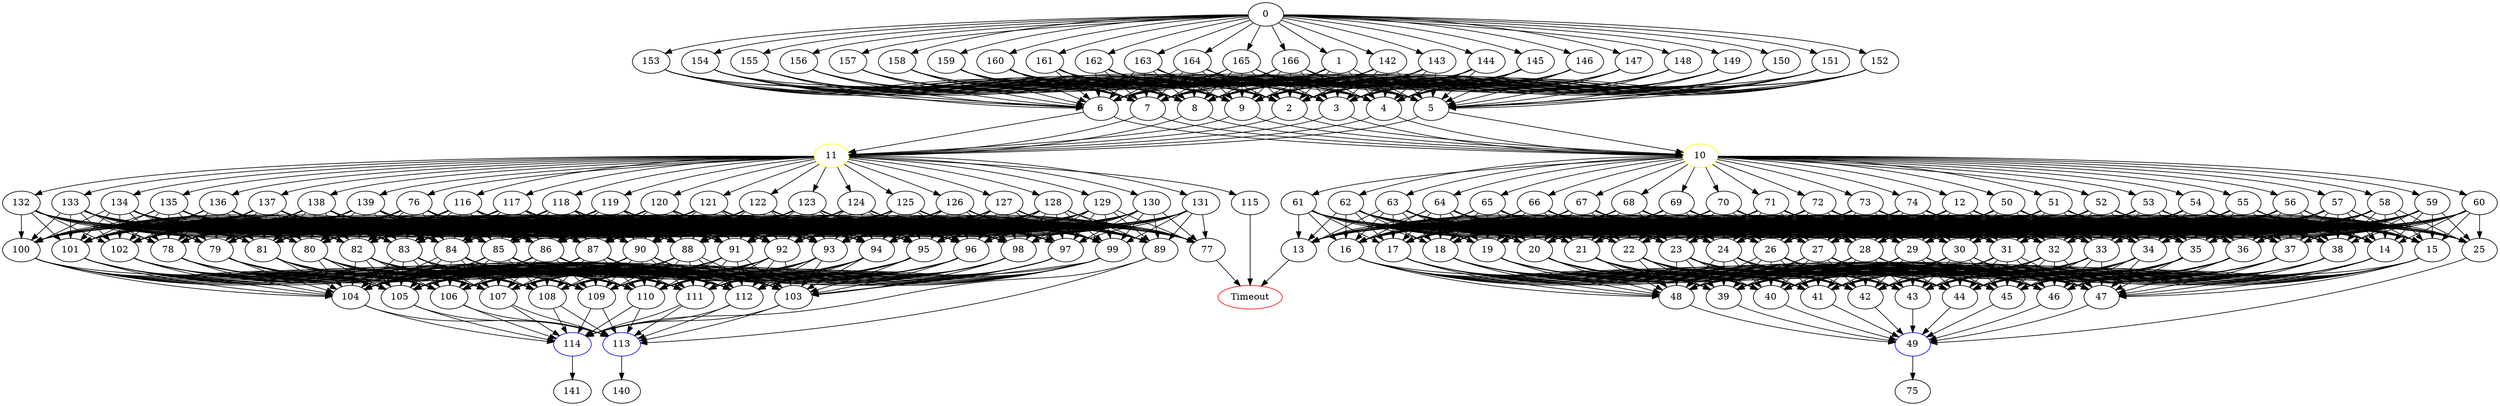 digraph G {
	0 -> 1;
	0 -> 142;
	0 -> 143;
	0 -> 144;
	0 -> 145;
	0 -> 146;
	0 -> 147;
	0 -> 148;
	0 -> 149;
	0 -> 150;
	0 -> 151;
	0 -> 152;
	0 -> 153;
	0 -> 154;
	0 -> 155;
	0 -> 156;
	0 -> 157;
	0 -> 158;
	0 -> 159;
	0 -> 160;
	0 -> 161;
	0 -> 162;
	0 -> 163;
	0 -> 164;
	0 -> 165;
	0 -> 166;
	1 -> 2;
	1 -> 3;
	1 -> 4;
	1 -> 5;
	1 -> 6;
	1 -> 7;
	1 -> 8;
	1 -> 9;
	2 -> "10";
10 [color=yellow];
	2 -> "11";
11 [color=yellow];
	3 -> "10";
10 [color=yellow];
	3 -> "11";
11 [color=yellow];
	4 -> "10";
10 [color=yellow];
	4 -> "11";
11 [color=yellow];
	5 -> "10";
10 [color=yellow];
	5 -> "11";
11 [color=yellow];
	6 -> "10";
10 [color=yellow];
	6 -> "11";
11 [color=yellow];
	7 -> "10";
10 [color=yellow];
	7 -> "11";
11 [color=yellow];
	8 -> "10";
10 [color=yellow];
	8 -> "11";
11 [color=yellow];
	9 -> "10";
10 [color=yellow];
	9 -> "11";
11 [color=yellow];
	10 -> 12;
	10 -> 50;
	10 -> 51;
	10 -> 52;
	10 -> 53;
	10 -> 54;
	10 -> 55;
	10 -> 56;
	10 -> 57;
	10 -> 58;
	10 -> 59;
	10 -> 60;
	10 -> 61;
	10 -> 62;
	10 -> 63;
	10 -> 64;
	10 -> 65;
	10 -> 66;
	10 -> 67;
	10 -> 68;
	10 -> 69;
	10 -> 70;
	10 -> 71;
	10 -> 72;
	10 -> 73;
	10 -> 74;
	11 -> 76;
	11 -> 115;
	11 -> 116;
	11 -> 117;
	11 -> 118;
	11 -> 119;
	11 -> 120;
	11 -> 121;
	11 -> 122;
	11 -> 123;
	11 -> 124;
	11 -> 125;
	11 -> 126;
	11 -> 127;
	11 -> 128;
	11 -> 129;
	11 -> 130;
	11 -> 131;
	11 -> 132;
	11 -> 133;
	11 -> 134;
	11 -> 135;
	11 -> 136;
	11 -> 137;
	11 -> 138;
	11 -> 139;
	12 -> 13;
	12 -> 14;
	12 -> 15;
	12 -> 16;
	12 -> 17;
	12 -> 18;
	12 -> 19;
	12 -> 20;
	12 -> 21;
	12 -> 22;
	12 -> 23;
	12 -> 24;
	12 -> 25;
	12 -> 26;
	12 -> 27;
	12 -> 28;
	12 -> 29;
	12 -> 30;
	12 -> 31;
	12 -> 32;
	12 -> 33;
	12 -> 34;
	12 -> 35;
	12 -> 36;
	12 -> 37;
	12 -> 38;
	13 -> "Timeout";
Timeout [color=red];
	14 -> 39;
	14 -> 40;
	14 -> 41;
	14 -> 42;
	14 -> 43;
	14 -> 44;
	14 -> 45;
	14 -> 46;
	14 -> 47;
	14 -> 48;
	15 -> 39;
	15 -> 40;
	15 -> 41;
	15 -> 42;
	15 -> 43;
	15 -> 44;
	15 -> 45;
	15 -> 46;
	15 -> 47;
	15 -> 48;
	16 -> 39;
	16 -> 40;
	16 -> 41;
	16 -> 42;
	16 -> 43;
	16 -> 44;
	16 -> 45;
	16 -> 46;
	16 -> 47;
	16 -> 48;
	17 -> 39;
	17 -> 40;
	17 -> 41;
	17 -> 42;
	17 -> 43;
	17 -> 44;
	17 -> 45;
	17 -> 46;
	17 -> 47;
	17 -> 48;
	18 -> 39;
	18 -> 40;
	18 -> 41;
	18 -> 42;
	18 -> 43;
	18 -> 44;
	18 -> 45;
	18 -> 46;
	18 -> 47;
	18 -> 48;
	19 -> 39;
	19 -> 40;
	19 -> 41;
	19 -> 42;
	19 -> 43;
	19 -> 44;
	19 -> 45;
	19 -> 46;
	19 -> 47;
	19 -> 48;
	20 -> 39;
	20 -> 40;
	20 -> 41;
	20 -> 42;
	20 -> 43;
	20 -> 44;
	20 -> 45;
	20 -> 46;
	20 -> 47;
	20 -> 48;
	21 -> 39;
	21 -> 40;
	21 -> 41;
	21 -> 42;
	21 -> 43;
	21 -> 44;
	21 -> 45;
	21 -> 46;
	21 -> 47;
	21 -> 48;
	22 -> 39;
	22 -> 40;
	22 -> 41;
	22 -> 42;
	22 -> 43;
	22 -> 44;
	22 -> 45;
	22 -> 46;
	22 -> 47;
	22 -> 48;
	23 -> 39;
	23 -> 40;
	23 -> 41;
	23 -> 42;
	23 -> 43;
	23 -> 44;
	23 -> 45;
	23 -> 46;
	23 -> 47;
	23 -> 48;
	24 -> 39;
	24 -> 40;
	24 -> 41;
	24 -> 42;
	24 -> 43;
	24 -> 44;
	24 -> 45;
	24 -> 46;
	24 -> 47;
	24 -> 48;
	25 -> "49";
49 [color=blue];
	26 -> 39;
	26 -> 40;
	26 -> 41;
	26 -> 42;
	26 -> 43;
	26 -> 44;
	26 -> 45;
	26 -> 46;
	26 -> 47;
	26 -> 48;
	27 -> 39;
	27 -> 40;
	27 -> 41;
	27 -> 42;
	27 -> 43;
	27 -> 44;
	27 -> 45;
	27 -> 46;
	27 -> 47;
	27 -> 48;
	28 -> 39;
	28 -> 40;
	28 -> 41;
	28 -> 42;
	28 -> 43;
	28 -> 44;
	28 -> 45;
	28 -> 46;
	28 -> 47;
	28 -> 48;
	29 -> 39;
	29 -> 40;
	29 -> 41;
	29 -> 42;
	29 -> 43;
	29 -> 44;
	29 -> 45;
	29 -> 46;
	29 -> 47;
	29 -> 48;
	30 -> 39;
	30 -> 40;
	30 -> 41;
	30 -> 42;
	30 -> 43;
	30 -> 44;
	30 -> 45;
	30 -> 46;
	30 -> 47;
	30 -> 48;
	31 -> 39;
	31 -> 40;
	31 -> 41;
	31 -> 42;
	31 -> 43;
	31 -> 44;
	31 -> 45;
	31 -> 46;
	31 -> 47;
	31 -> 48;
	32 -> 39;
	32 -> 40;
	32 -> 41;
	32 -> 42;
	32 -> 43;
	32 -> 44;
	32 -> 45;
	32 -> 46;
	32 -> 47;
	32 -> 48;
	33 -> 39;
	33 -> 40;
	33 -> 41;
	33 -> 42;
	33 -> 43;
	33 -> 44;
	33 -> 45;
	33 -> 46;
	33 -> 47;
	33 -> 48;
	34 -> 39;
	34 -> 40;
	34 -> 41;
	34 -> 42;
	34 -> 43;
	34 -> 44;
	34 -> 45;
	34 -> 46;
	34 -> 47;
	34 -> 48;
	35 -> 39;
	35 -> 40;
	35 -> 41;
	35 -> 42;
	35 -> 43;
	35 -> 44;
	35 -> 45;
	35 -> 46;
	35 -> 47;
	35 -> 48;
	36 -> 39;
	36 -> 40;
	36 -> 41;
	36 -> 42;
	36 -> 43;
	36 -> 44;
	36 -> 45;
	36 -> 46;
	36 -> 47;
	36 -> 48;
	37 -> 39;
	37 -> 40;
	37 -> 41;
	37 -> 42;
	37 -> 43;
	37 -> 44;
	37 -> 45;
	37 -> 46;
	37 -> 47;
	37 -> 48;
	38 -> 39;
	38 -> 40;
	38 -> 41;
	38 -> 42;
	38 -> 43;
	38 -> 44;
	38 -> 45;
	38 -> 46;
	38 -> 47;
	38 -> 48;
	39 -> "49";
49 [color=blue];
	40 -> "49";
49 [color=blue];
	41 -> "49";
49 [color=blue];
	42 -> "49";
49 [color=blue];
	43 -> "49";
49 [color=blue];
	44 -> "49";
49 [color=blue];
	45 -> "49";
49 [color=blue];
	46 -> "49";
49 [color=blue];
	47 -> "49";
49 [color=blue];
	48 -> "49";
49 [color=blue];
	49 -> 75;
	50 -> 13;
	50 -> 14;
	50 -> 15;
	50 -> 16;
	50 -> 17;
	50 -> 18;
	50 -> 19;
	50 -> 20;
	50 -> 21;
	50 -> 22;
	50 -> 23;
	50 -> 24;
	50 -> 25;
	50 -> 26;
	50 -> 27;
	50 -> 28;
	50 -> 29;
	50 -> 30;
	50 -> 31;
	50 -> 32;
	50 -> 33;
	50 -> 34;
	50 -> 35;
	50 -> 36;
	50 -> 37;
	50 -> 38;
	51 -> 13;
	51 -> 14;
	51 -> 15;
	51 -> 16;
	51 -> 17;
	51 -> 18;
	51 -> 19;
	51 -> 20;
	51 -> 21;
	51 -> 22;
	51 -> 23;
	51 -> 24;
	51 -> 25;
	51 -> 26;
	51 -> 27;
	51 -> 28;
	51 -> 29;
	51 -> 30;
	51 -> 31;
	51 -> 32;
	51 -> 33;
	51 -> 34;
	51 -> 35;
	51 -> 36;
	51 -> 37;
	51 -> 38;
	52 -> 13;
	52 -> 14;
	52 -> 15;
	52 -> 16;
	52 -> 17;
	52 -> 18;
	52 -> 19;
	52 -> 20;
	52 -> 21;
	52 -> 22;
	52 -> 23;
	52 -> 24;
	52 -> 25;
	52 -> 26;
	52 -> 27;
	52 -> 28;
	52 -> 29;
	52 -> 30;
	52 -> 31;
	52 -> 32;
	52 -> 33;
	52 -> 34;
	52 -> 35;
	52 -> 36;
	52 -> 37;
	52 -> 38;
	53 -> 13;
	53 -> 14;
	53 -> 15;
	53 -> 16;
	53 -> 17;
	53 -> 18;
	53 -> 19;
	53 -> 20;
	53 -> 21;
	53 -> 22;
	53 -> 23;
	53 -> 24;
	53 -> 25;
	53 -> 26;
	53 -> 27;
	53 -> 28;
	53 -> 29;
	53 -> 30;
	53 -> 31;
	53 -> 32;
	53 -> 33;
	53 -> 34;
	53 -> 35;
	53 -> 36;
	53 -> 37;
	53 -> 38;
	54 -> 13;
	54 -> 14;
	54 -> 15;
	54 -> 16;
	54 -> 17;
	54 -> 18;
	54 -> 19;
	54 -> 20;
	54 -> 21;
	54 -> 22;
	54 -> 23;
	54 -> 24;
	54 -> 25;
	54 -> 26;
	54 -> 27;
	54 -> 28;
	54 -> 29;
	54 -> 30;
	54 -> 31;
	54 -> 32;
	54 -> 33;
	54 -> 34;
	54 -> 35;
	54 -> 36;
	54 -> 37;
	54 -> 38;
	55 -> 13;
	55 -> 14;
	55 -> 15;
	55 -> 16;
	55 -> 17;
	55 -> 18;
	55 -> 19;
	55 -> 20;
	55 -> 21;
	55 -> 22;
	55 -> 23;
	55 -> 24;
	55 -> 25;
	55 -> 26;
	55 -> 27;
	55 -> 28;
	55 -> 29;
	55 -> 30;
	55 -> 31;
	55 -> 32;
	55 -> 33;
	55 -> 34;
	55 -> 35;
	55 -> 36;
	55 -> 37;
	55 -> 38;
	56 -> 13;
	56 -> 14;
	56 -> 15;
	56 -> 16;
	56 -> 17;
	56 -> 18;
	56 -> 19;
	56 -> 20;
	56 -> 21;
	56 -> 22;
	56 -> 23;
	56 -> 24;
	56 -> 25;
	56 -> 26;
	56 -> 27;
	56 -> 28;
	56 -> 29;
	56 -> 30;
	56 -> 31;
	56 -> 32;
	56 -> 33;
	56 -> 34;
	56 -> 35;
	56 -> 36;
	56 -> 37;
	56 -> 38;
	57 -> 13;
	57 -> 14;
	57 -> 15;
	57 -> 16;
	57 -> 17;
	57 -> 18;
	57 -> 19;
	57 -> 20;
	57 -> 21;
	57 -> 22;
	57 -> 23;
	57 -> 24;
	57 -> 25;
	57 -> 26;
	57 -> 27;
	57 -> 28;
	57 -> 29;
	57 -> 30;
	57 -> 31;
	57 -> 32;
	57 -> 33;
	57 -> 34;
	57 -> 35;
	57 -> 36;
	57 -> 37;
	57 -> 38;
	58 -> 13;
	58 -> 14;
	58 -> 15;
	58 -> 16;
	58 -> 17;
	58 -> 18;
	58 -> 19;
	58 -> 20;
	58 -> 21;
	58 -> 22;
	58 -> 23;
	58 -> 24;
	58 -> 25;
	58 -> 26;
	58 -> 27;
	58 -> 28;
	58 -> 29;
	58 -> 30;
	58 -> 31;
	58 -> 32;
	58 -> 33;
	58 -> 34;
	58 -> 35;
	58 -> 36;
	58 -> 37;
	58 -> 38;
	59 -> 13;
	59 -> 14;
	59 -> 15;
	59 -> 16;
	59 -> 17;
	59 -> 18;
	59 -> 19;
	59 -> 20;
	59 -> 21;
	59 -> 22;
	59 -> 23;
	59 -> 24;
	59 -> 25;
	59 -> 26;
	59 -> 27;
	59 -> 28;
	59 -> 29;
	59 -> 30;
	59 -> 31;
	59 -> 32;
	59 -> 33;
	59 -> 34;
	59 -> 35;
	59 -> 36;
	59 -> 37;
	59 -> 38;
	60 -> 13;
	60 -> 14;
	60 -> 15;
	60 -> 16;
	60 -> 17;
	60 -> 18;
	60 -> 19;
	60 -> 20;
	60 -> 21;
	60 -> 22;
	60 -> 23;
	60 -> 24;
	60 -> 25;
	60 -> 26;
	60 -> 27;
	60 -> 28;
	60 -> 29;
	60 -> 30;
	60 -> 31;
	60 -> 32;
	60 -> 33;
	60 -> 34;
	60 -> 35;
	60 -> 36;
	60 -> 37;
	60 -> 38;
	61 -> 13;
	61 -> 14;
	61 -> 15;
	61 -> 16;
	61 -> 17;
	61 -> 18;
	61 -> 19;
	61 -> 20;
	61 -> 21;
	61 -> 22;
	61 -> 23;
	61 -> 24;
	61 -> 25;
	61 -> 26;
	61 -> 27;
	61 -> 28;
	61 -> 29;
	61 -> 30;
	61 -> 31;
	61 -> 32;
	61 -> 33;
	61 -> 34;
	61 -> 35;
	61 -> 36;
	61 -> 37;
	61 -> 38;
	62 -> 13;
	62 -> 14;
	62 -> 15;
	62 -> 16;
	62 -> 17;
	62 -> 18;
	62 -> 19;
	62 -> 20;
	62 -> 21;
	62 -> 22;
	62 -> 23;
	62 -> 24;
	62 -> 25;
	62 -> 26;
	62 -> 27;
	62 -> 28;
	62 -> 29;
	62 -> 30;
	62 -> 31;
	62 -> 32;
	62 -> 33;
	62 -> 34;
	62 -> 35;
	62 -> 36;
	62 -> 37;
	62 -> 38;
	63 -> 13;
	63 -> 14;
	63 -> 15;
	63 -> 16;
	63 -> 17;
	63 -> 18;
	63 -> 19;
	63 -> 20;
	63 -> 21;
	63 -> 22;
	63 -> 23;
	63 -> 24;
	63 -> 25;
	63 -> 26;
	63 -> 27;
	63 -> 28;
	63 -> 29;
	63 -> 30;
	63 -> 31;
	63 -> 32;
	63 -> 33;
	63 -> 34;
	63 -> 35;
	63 -> 36;
	63 -> 37;
	63 -> 38;
	64 -> 13;
	64 -> 14;
	64 -> 15;
	64 -> 16;
	64 -> 17;
	64 -> 18;
	64 -> 19;
	64 -> 20;
	64 -> 21;
	64 -> 22;
	64 -> 23;
	64 -> 24;
	64 -> 25;
	64 -> 26;
	64 -> 27;
	64 -> 28;
	64 -> 29;
	64 -> 30;
	64 -> 31;
	64 -> 32;
	64 -> 33;
	64 -> 34;
	64 -> 35;
	64 -> 36;
	64 -> 37;
	64 -> 38;
	65 -> 13;
	65 -> 14;
	65 -> 15;
	65 -> 16;
	65 -> 17;
	65 -> 18;
	65 -> 19;
	65 -> 20;
	65 -> 21;
	65 -> 22;
	65 -> 23;
	65 -> 24;
	65 -> 25;
	65 -> 26;
	65 -> 27;
	65 -> 28;
	65 -> 29;
	65 -> 30;
	65 -> 31;
	65 -> 32;
	65 -> 33;
	65 -> 34;
	65 -> 35;
	65 -> 36;
	65 -> 37;
	65 -> 38;
	66 -> 13;
	66 -> 14;
	66 -> 15;
	66 -> 16;
	66 -> 17;
	66 -> 18;
	66 -> 19;
	66 -> 20;
	66 -> 21;
	66 -> 22;
	66 -> 23;
	66 -> 24;
	66 -> 25;
	66 -> 26;
	66 -> 27;
	66 -> 28;
	66 -> 29;
	66 -> 30;
	66 -> 31;
	66 -> 32;
	66 -> 33;
	66 -> 34;
	66 -> 35;
	66 -> 36;
	66 -> 37;
	66 -> 38;
	67 -> 13;
	67 -> 14;
	67 -> 15;
	67 -> 16;
	67 -> 17;
	67 -> 18;
	67 -> 19;
	67 -> 20;
	67 -> 21;
	67 -> 22;
	67 -> 23;
	67 -> 24;
	67 -> 25;
	67 -> 26;
	67 -> 27;
	67 -> 28;
	67 -> 29;
	67 -> 30;
	67 -> 31;
	67 -> 32;
	67 -> 33;
	67 -> 34;
	67 -> 35;
	67 -> 36;
	67 -> 37;
	67 -> 38;
	68 -> 13;
	68 -> 14;
	68 -> 15;
	68 -> 16;
	68 -> 17;
	68 -> 18;
	68 -> 19;
	68 -> 20;
	68 -> 21;
	68 -> 22;
	68 -> 23;
	68 -> 24;
	68 -> 25;
	68 -> 26;
	68 -> 27;
	68 -> 28;
	68 -> 29;
	68 -> 30;
	68 -> 31;
	68 -> 32;
	68 -> 33;
	68 -> 34;
	68 -> 35;
	68 -> 36;
	68 -> 37;
	68 -> 38;
	69 -> 13;
	69 -> 14;
	69 -> 15;
	69 -> 16;
	69 -> 17;
	69 -> 18;
	69 -> 19;
	69 -> 20;
	69 -> 21;
	69 -> 22;
	69 -> 23;
	69 -> 24;
	69 -> 25;
	69 -> 26;
	69 -> 27;
	69 -> 28;
	69 -> 29;
	69 -> 30;
	69 -> 31;
	69 -> 32;
	69 -> 33;
	69 -> 34;
	69 -> 35;
	69 -> 36;
	69 -> 37;
	69 -> 38;
	70 -> 13;
	70 -> 14;
	70 -> 15;
	70 -> 16;
	70 -> 17;
	70 -> 18;
	70 -> 19;
	70 -> 20;
	70 -> 21;
	70 -> 22;
	70 -> 23;
	70 -> 24;
	70 -> 25;
	70 -> 26;
	70 -> 27;
	70 -> 28;
	70 -> 29;
	70 -> 30;
	70 -> 31;
	70 -> 32;
	70 -> 33;
	70 -> 34;
	70 -> 35;
	70 -> 36;
	70 -> 37;
	70 -> 38;
	71 -> 13;
	71 -> 14;
	71 -> 15;
	71 -> 16;
	71 -> 17;
	71 -> 18;
	71 -> 19;
	71 -> 20;
	71 -> 21;
	71 -> 22;
	71 -> 23;
	71 -> 24;
	71 -> 25;
	71 -> 26;
	71 -> 27;
	71 -> 28;
	71 -> 29;
	71 -> 30;
	71 -> 31;
	71 -> 32;
	71 -> 33;
	71 -> 34;
	71 -> 35;
	71 -> 36;
	71 -> 37;
	71 -> 38;
	72 -> 13;
	72 -> 14;
	72 -> 15;
	72 -> 16;
	72 -> 17;
	72 -> 18;
	72 -> 19;
	72 -> 20;
	72 -> 21;
	72 -> 22;
	72 -> 23;
	72 -> 24;
	72 -> 25;
	72 -> 26;
	72 -> 27;
	72 -> 28;
	72 -> 29;
	72 -> 30;
	72 -> 31;
	72 -> 32;
	72 -> 33;
	72 -> 34;
	72 -> 35;
	72 -> 36;
	72 -> 37;
	72 -> 38;
	73 -> 13;
	73 -> 14;
	73 -> 15;
	73 -> 16;
	73 -> 17;
	73 -> 18;
	73 -> 19;
	73 -> 20;
	73 -> 21;
	73 -> 22;
	73 -> 23;
	73 -> 24;
	73 -> 25;
	73 -> 26;
	73 -> 27;
	73 -> 28;
	73 -> 29;
	73 -> 30;
	73 -> 31;
	73 -> 32;
	73 -> 33;
	73 -> 34;
	73 -> 35;
	73 -> 36;
	73 -> 37;
	73 -> 38;
	74 -> 13;
	74 -> 14;
	74 -> 15;
	74 -> 16;
	74 -> 17;
	74 -> 18;
	74 -> 19;
	74 -> 20;
	74 -> 21;
	74 -> 22;
	74 -> 23;
	74 -> 24;
	74 -> 25;
	74 -> 26;
	74 -> 27;
	74 -> 28;
	74 -> 29;
	74 -> 30;
	74 -> 31;
	74 -> 32;
	74 -> 33;
	74 -> 34;
	74 -> 35;
	74 -> 36;
	74 -> 37;
	74 -> 38;
	76 -> 77;
	76 -> 78;
	76 -> 79;
	76 -> 80;
	76 -> 81;
	76 -> 82;
	76 -> 83;
	76 -> 84;
	76 -> 85;
	76 -> 86;
	76 -> 87;
	76 -> 88;
	76 -> 89;
	76 -> 90;
	76 -> 91;
	76 -> 92;
	76 -> 93;
	76 -> 94;
	76 -> 95;
	76 -> 96;
	76 -> 97;
	76 -> 98;
	76 -> 99;
	76 -> 100;
	76 -> 101;
	76 -> 102;
	77 -> "Timeout";
Timeout [color=red];
	78 -> 103;
	78 -> 104;
	78 -> 105;
	78 -> 106;
	78 -> 107;
	78 -> 108;
	78 -> 109;
	78 -> 110;
	78 -> 111;
	78 -> 112;
	79 -> 103;
	79 -> 104;
	79 -> 105;
	79 -> 106;
	79 -> 107;
	79 -> 108;
	79 -> 109;
	79 -> 110;
	79 -> 111;
	79 -> 112;
	80 -> 103;
	80 -> 104;
	80 -> 105;
	80 -> 106;
	80 -> 107;
	80 -> 108;
	80 -> 109;
	80 -> 110;
	80 -> 111;
	80 -> 112;
	81 -> 103;
	81 -> 104;
	81 -> 105;
	81 -> 106;
	81 -> 107;
	81 -> 108;
	81 -> 109;
	81 -> 110;
	81 -> 111;
	81 -> 112;
	82 -> 103;
	82 -> 104;
	82 -> 105;
	82 -> 106;
	82 -> 107;
	82 -> 108;
	82 -> 109;
	82 -> 110;
	82 -> 111;
	82 -> 112;
	83 -> 103;
	83 -> 104;
	83 -> 105;
	83 -> 106;
	83 -> 107;
	83 -> 108;
	83 -> 109;
	83 -> 110;
	83 -> 111;
	83 -> 112;
	84 -> 103;
	84 -> 104;
	84 -> 105;
	84 -> 106;
	84 -> 107;
	84 -> 108;
	84 -> 109;
	84 -> 110;
	84 -> 111;
	84 -> 112;
	85 -> 103;
	85 -> 104;
	85 -> 105;
	85 -> 106;
	85 -> 107;
	85 -> 108;
	85 -> 109;
	85 -> 110;
	85 -> 111;
	85 -> 112;
	86 -> 103;
	86 -> 104;
	86 -> 105;
	86 -> 106;
	86 -> 107;
	86 -> 108;
	86 -> 109;
	86 -> 110;
	86 -> 111;
	86 -> 112;
	87 -> 103;
	87 -> 104;
	87 -> 105;
	87 -> 106;
	87 -> 107;
	87 -> 108;
	87 -> 109;
	87 -> 110;
	87 -> 111;
	87 -> 112;
	88 -> 103;
	88 -> 104;
	88 -> 105;
	88 -> 106;
	88 -> 107;
	88 -> 108;
	88 -> 109;
	88 -> 110;
	88 -> 111;
	88 -> 112;
	89 -> "113";
113 [color=blue];
	89 -> "114";
114 [color=blue];
	90 -> 103;
	90 -> 104;
	90 -> 105;
	90 -> 106;
	90 -> 107;
	90 -> 108;
	90 -> 109;
	90 -> 110;
	90 -> 111;
	90 -> 112;
	91 -> 103;
	91 -> 104;
	91 -> 105;
	91 -> 106;
	91 -> 107;
	91 -> 108;
	91 -> 109;
	91 -> 110;
	91 -> 111;
	91 -> 112;
	92 -> 103;
	92 -> 104;
	92 -> 105;
	92 -> 106;
	92 -> 107;
	92 -> 108;
	92 -> 109;
	92 -> 110;
	92 -> 111;
	92 -> 112;
	93 -> 103;
	93 -> 104;
	93 -> 105;
	93 -> 106;
	93 -> 107;
	93 -> 108;
	93 -> 109;
	93 -> 110;
	93 -> 111;
	93 -> 112;
	94 -> 103;
	94 -> 104;
	94 -> 105;
	94 -> 106;
	94 -> 107;
	94 -> 108;
	94 -> 109;
	94 -> 110;
	94 -> 111;
	94 -> 112;
	95 -> 103;
	95 -> 104;
	95 -> 105;
	95 -> 106;
	95 -> 107;
	95 -> 108;
	95 -> 109;
	95 -> 110;
	95 -> 111;
	95 -> 112;
	96 -> 103;
	96 -> 104;
	96 -> 105;
	96 -> 106;
	96 -> 107;
	96 -> 108;
	96 -> 109;
	96 -> 110;
	96 -> 111;
	96 -> 112;
	97 -> 103;
	97 -> 104;
	97 -> 105;
	97 -> 106;
	97 -> 107;
	97 -> 108;
	97 -> 109;
	97 -> 110;
	97 -> 111;
	97 -> 112;
	98 -> 103;
	98 -> 104;
	98 -> 105;
	98 -> 106;
	98 -> 107;
	98 -> 108;
	98 -> 109;
	98 -> 110;
	98 -> 111;
	98 -> 112;
	99 -> 103;
	99 -> 104;
	99 -> 105;
	99 -> 106;
	99 -> 107;
	99 -> 108;
	99 -> 109;
	99 -> 110;
	99 -> 111;
	99 -> 112;
	100 -> 103;
	100 -> 104;
	100 -> 105;
	100 -> 106;
	100 -> 107;
	100 -> 108;
	100 -> 109;
	100 -> 110;
	100 -> 111;
	100 -> 112;
	101 -> 103;
	101 -> 104;
	101 -> 105;
	101 -> 106;
	101 -> 107;
	101 -> 108;
	101 -> 109;
	101 -> 110;
	101 -> 111;
	101 -> 112;
	102 -> 103;
	102 -> 104;
	102 -> 105;
	102 -> 106;
	102 -> 107;
	102 -> 108;
	102 -> 109;
	102 -> 110;
	102 -> 111;
	102 -> 112;
	103 -> "113";
113 [color=blue];
	103 -> "114";
114 [color=blue];
	104 -> "113";
113 [color=blue];
	104 -> "114";
114 [color=blue];
	105 -> "113";
113 [color=blue];
	105 -> "114";
114 [color=blue];
	106 -> "113";
113 [color=blue];
	106 -> "114";
114 [color=blue];
	107 -> "113";
113 [color=blue];
	107 -> "114";
114 [color=blue];
	108 -> "113";
113 [color=blue];
	108 -> "114";
114 [color=blue];
	109 -> "113";
113 [color=blue];
	109 -> "114";
114 [color=blue];
	110 -> "113";
113 [color=blue];
	110 -> "114";
114 [color=blue];
	111 -> "113";
113 [color=blue];
	111 -> "114";
114 [color=blue];
	112 -> "113";
113 [color=blue];
	112 -> "114";
114 [color=blue];
	113 -> 140;
	114 -> 141;
	115 -> "Timeout";
Timeout [color=red];
	116 -> 77;
	116 -> 78;
	116 -> 79;
	116 -> 80;
	116 -> 81;
	116 -> 82;
	116 -> 83;
	116 -> 84;
	116 -> 85;
	116 -> 86;
	116 -> 87;
	116 -> 88;
	116 -> 89;
	116 -> 90;
	116 -> 91;
	116 -> 92;
	116 -> 93;
	116 -> 94;
	116 -> 95;
	116 -> 96;
	116 -> 97;
	116 -> 98;
	116 -> 99;
	116 -> 100;
	116 -> 101;
	116 -> 102;
	117 -> 77;
	117 -> 78;
	117 -> 79;
	117 -> 80;
	117 -> 81;
	117 -> 82;
	117 -> 83;
	117 -> 84;
	117 -> 85;
	117 -> 86;
	117 -> 87;
	117 -> 88;
	117 -> 89;
	117 -> 90;
	117 -> 91;
	117 -> 92;
	117 -> 93;
	117 -> 94;
	117 -> 95;
	117 -> 96;
	117 -> 97;
	117 -> 98;
	117 -> 99;
	117 -> 100;
	117 -> 101;
	117 -> 102;
	118 -> 77;
	118 -> 78;
	118 -> 79;
	118 -> 80;
	118 -> 81;
	118 -> 82;
	118 -> 83;
	118 -> 84;
	118 -> 85;
	118 -> 86;
	118 -> 87;
	118 -> 88;
	118 -> 89;
	118 -> 90;
	118 -> 91;
	118 -> 92;
	118 -> 93;
	118 -> 94;
	118 -> 95;
	118 -> 96;
	118 -> 97;
	118 -> 98;
	118 -> 99;
	118 -> 100;
	118 -> 101;
	118 -> 102;
	119 -> 77;
	119 -> 78;
	119 -> 79;
	119 -> 80;
	119 -> 81;
	119 -> 82;
	119 -> 83;
	119 -> 84;
	119 -> 85;
	119 -> 86;
	119 -> 87;
	119 -> 88;
	119 -> 89;
	119 -> 90;
	119 -> 91;
	119 -> 92;
	119 -> 93;
	119 -> 94;
	119 -> 95;
	119 -> 96;
	119 -> 97;
	119 -> 98;
	119 -> 99;
	119 -> 100;
	119 -> 101;
	119 -> 102;
	120 -> 77;
	120 -> 78;
	120 -> 79;
	120 -> 80;
	120 -> 81;
	120 -> 82;
	120 -> 83;
	120 -> 84;
	120 -> 85;
	120 -> 86;
	120 -> 87;
	120 -> 88;
	120 -> 89;
	120 -> 90;
	120 -> 91;
	120 -> 92;
	120 -> 93;
	120 -> 94;
	120 -> 95;
	120 -> 96;
	120 -> 97;
	120 -> 98;
	120 -> 99;
	120 -> 100;
	120 -> 101;
	120 -> 102;
	121 -> 77;
	121 -> 78;
	121 -> 79;
	121 -> 80;
	121 -> 81;
	121 -> 82;
	121 -> 83;
	121 -> 84;
	121 -> 85;
	121 -> 86;
	121 -> 87;
	121 -> 88;
	121 -> 89;
	121 -> 90;
	121 -> 91;
	121 -> 92;
	121 -> 93;
	121 -> 94;
	121 -> 95;
	121 -> 96;
	121 -> 97;
	121 -> 98;
	121 -> 99;
	121 -> 100;
	121 -> 101;
	121 -> 102;
	122 -> 77;
	122 -> 78;
	122 -> 79;
	122 -> 80;
	122 -> 81;
	122 -> 82;
	122 -> 83;
	122 -> 84;
	122 -> 85;
	122 -> 86;
	122 -> 87;
	122 -> 88;
	122 -> 89;
	122 -> 90;
	122 -> 91;
	122 -> 92;
	122 -> 93;
	122 -> 94;
	122 -> 95;
	122 -> 96;
	122 -> 97;
	122 -> 98;
	122 -> 99;
	122 -> 100;
	122 -> 101;
	122 -> 102;
	123 -> 77;
	123 -> 78;
	123 -> 79;
	123 -> 80;
	123 -> 81;
	123 -> 82;
	123 -> 83;
	123 -> 84;
	123 -> 85;
	123 -> 86;
	123 -> 87;
	123 -> 88;
	123 -> 89;
	123 -> 90;
	123 -> 91;
	123 -> 92;
	123 -> 93;
	123 -> 94;
	123 -> 95;
	123 -> 96;
	123 -> 97;
	123 -> 98;
	123 -> 99;
	123 -> 100;
	123 -> 101;
	123 -> 102;
	124 -> 77;
	124 -> 78;
	124 -> 79;
	124 -> 80;
	124 -> 81;
	124 -> 82;
	124 -> 83;
	124 -> 84;
	124 -> 85;
	124 -> 86;
	124 -> 87;
	124 -> 88;
	124 -> 89;
	124 -> 90;
	124 -> 91;
	124 -> 92;
	124 -> 93;
	124 -> 94;
	124 -> 95;
	124 -> 96;
	124 -> 97;
	124 -> 98;
	124 -> 99;
	124 -> 100;
	124 -> 101;
	124 -> 102;
	125 -> 77;
	125 -> 78;
	125 -> 79;
	125 -> 80;
	125 -> 81;
	125 -> 82;
	125 -> 83;
	125 -> 84;
	125 -> 85;
	125 -> 86;
	125 -> 87;
	125 -> 88;
	125 -> 89;
	125 -> 90;
	125 -> 91;
	125 -> 92;
	125 -> 93;
	125 -> 94;
	125 -> 95;
	125 -> 96;
	125 -> 97;
	125 -> 98;
	125 -> 99;
	125 -> 100;
	125 -> 101;
	125 -> 102;
	126 -> 77;
	126 -> 78;
	126 -> 79;
	126 -> 80;
	126 -> 81;
	126 -> 82;
	126 -> 83;
	126 -> 84;
	126 -> 85;
	126 -> 86;
	126 -> 87;
	126 -> 88;
	126 -> 89;
	126 -> 90;
	126 -> 91;
	126 -> 92;
	126 -> 93;
	126 -> 94;
	126 -> 95;
	126 -> 96;
	126 -> 97;
	126 -> 98;
	126 -> 99;
	126 -> 100;
	126 -> 101;
	126 -> 102;
	127 -> 77;
	127 -> 78;
	127 -> 79;
	127 -> 80;
	127 -> 81;
	127 -> 82;
	127 -> 83;
	127 -> 84;
	127 -> 85;
	127 -> 86;
	127 -> 87;
	127 -> 88;
	127 -> 89;
	127 -> 90;
	127 -> 91;
	127 -> 92;
	127 -> 93;
	127 -> 94;
	127 -> 95;
	127 -> 96;
	127 -> 97;
	127 -> 98;
	127 -> 99;
	127 -> 100;
	127 -> 101;
	127 -> 102;
	128 -> 77;
	128 -> 78;
	128 -> 79;
	128 -> 80;
	128 -> 81;
	128 -> 82;
	128 -> 83;
	128 -> 84;
	128 -> 85;
	128 -> 86;
	128 -> 87;
	128 -> 88;
	128 -> 89;
	128 -> 90;
	128 -> 91;
	128 -> 92;
	128 -> 93;
	128 -> 94;
	128 -> 95;
	128 -> 96;
	128 -> 97;
	128 -> 98;
	128 -> 99;
	128 -> 100;
	128 -> 101;
	128 -> 102;
	129 -> 77;
	129 -> 78;
	129 -> 79;
	129 -> 80;
	129 -> 81;
	129 -> 82;
	129 -> 83;
	129 -> 84;
	129 -> 85;
	129 -> 86;
	129 -> 87;
	129 -> 88;
	129 -> 89;
	129 -> 90;
	129 -> 91;
	129 -> 92;
	129 -> 93;
	129 -> 94;
	129 -> 95;
	129 -> 96;
	129 -> 97;
	129 -> 98;
	129 -> 99;
	129 -> 100;
	129 -> 101;
	129 -> 102;
	130 -> 77;
	130 -> 78;
	130 -> 79;
	130 -> 80;
	130 -> 81;
	130 -> 82;
	130 -> 83;
	130 -> 84;
	130 -> 85;
	130 -> 86;
	130 -> 87;
	130 -> 88;
	130 -> 89;
	130 -> 90;
	130 -> 91;
	130 -> 92;
	130 -> 93;
	130 -> 94;
	130 -> 95;
	130 -> 96;
	130 -> 97;
	130 -> 98;
	130 -> 99;
	130 -> 100;
	130 -> 101;
	130 -> 102;
	131 -> 77;
	131 -> 78;
	131 -> 79;
	131 -> 80;
	131 -> 81;
	131 -> 82;
	131 -> 83;
	131 -> 84;
	131 -> 85;
	131 -> 86;
	131 -> 87;
	131 -> 88;
	131 -> 89;
	131 -> 90;
	131 -> 91;
	131 -> 92;
	131 -> 93;
	131 -> 94;
	131 -> 95;
	131 -> 96;
	131 -> 97;
	131 -> 98;
	131 -> 99;
	131 -> 100;
	131 -> 101;
	131 -> 102;
	132 -> 77;
	132 -> 78;
	132 -> 79;
	132 -> 80;
	132 -> 81;
	132 -> 82;
	132 -> 83;
	132 -> 84;
	132 -> 85;
	132 -> 86;
	132 -> 87;
	132 -> 88;
	132 -> 89;
	132 -> 90;
	132 -> 91;
	132 -> 92;
	132 -> 93;
	132 -> 94;
	132 -> 95;
	132 -> 96;
	132 -> 97;
	132 -> 98;
	132 -> 99;
	132 -> 100;
	132 -> 101;
	132 -> 102;
	133 -> 77;
	133 -> 78;
	133 -> 79;
	133 -> 80;
	133 -> 81;
	133 -> 82;
	133 -> 83;
	133 -> 84;
	133 -> 85;
	133 -> 86;
	133 -> 87;
	133 -> 88;
	133 -> 89;
	133 -> 90;
	133 -> 91;
	133 -> 92;
	133 -> 93;
	133 -> 94;
	133 -> 95;
	133 -> 96;
	133 -> 97;
	133 -> 98;
	133 -> 99;
	133 -> 100;
	133 -> 101;
	133 -> 102;
	134 -> 77;
	134 -> 78;
	134 -> 79;
	134 -> 80;
	134 -> 81;
	134 -> 82;
	134 -> 83;
	134 -> 84;
	134 -> 85;
	134 -> 86;
	134 -> 87;
	134 -> 88;
	134 -> 89;
	134 -> 90;
	134 -> 91;
	134 -> 92;
	134 -> 93;
	134 -> 94;
	134 -> 95;
	134 -> 96;
	134 -> 97;
	134 -> 98;
	134 -> 99;
	134 -> 100;
	134 -> 101;
	134 -> 102;
	135 -> 77;
	135 -> 78;
	135 -> 79;
	135 -> 80;
	135 -> 81;
	135 -> 82;
	135 -> 83;
	135 -> 84;
	135 -> 85;
	135 -> 86;
	135 -> 87;
	135 -> 88;
	135 -> 89;
	135 -> 90;
	135 -> 91;
	135 -> 92;
	135 -> 93;
	135 -> 94;
	135 -> 95;
	135 -> 96;
	135 -> 97;
	135 -> 98;
	135 -> 99;
	135 -> 100;
	135 -> 101;
	135 -> 102;
	136 -> 77;
	136 -> 78;
	136 -> 79;
	136 -> 80;
	136 -> 81;
	136 -> 82;
	136 -> 83;
	136 -> 84;
	136 -> 85;
	136 -> 86;
	136 -> 87;
	136 -> 88;
	136 -> 89;
	136 -> 90;
	136 -> 91;
	136 -> 92;
	136 -> 93;
	136 -> 94;
	136 -> 95;
	136 -> 96;
	136 -> 97;
	136 -> 98;
	136 -> 99;
	136 -> 100;
	136 -> 101;
	136 -> 102;
	137 -> 77;
	137 -> 78;
	137 -> 79;
	137 -> 80;
	137 -> 81;
	137 -> 82;
	137 -> 83;
	137 -> 84;
	137 -> 85;
	137 -> 86;
	137 -> 87;
	137 -> 88;
	137 -> 89;
	137 -> 90;
	137 -> 91;
	137 -> 92;
	137 -> 93;
	137 -> 94;
	137 -> 95;
	137 -> 96;
	137 -> 97;
	137 -> 98;
	137 -> 99;
	137 -> 100;
	137 -> 101;
	137 -> 102;
	138 -> 77;
	138 -> 78;
	138 -> 79;
	138 -> 80;
	138 -> 81;
	138 -> 82;
	138 -> 83;
	138 -> 84;
	138 -> 85;
	138 -> 86;
	138 -> 87;
	138 -> 88;
	138 -> 89;
	138 -> 90;
	138 -> 91;
	138 -> 92;
	138 -> 93;
	138 -> 94;
	138 -> 95;
	138 -> 96;
	138 -> 97;
	138 -> 98;
	138 -> 99;
	138 -> 100;
	138 -> 101;
	138 -> 102;
	139 -> 77;
	139 -> 78;
	139 -> 79;
	139 -> 80;
	139 -> 81;
	139 -> 82;
	139 -> 83;
	139 -> 84;
	139 -> 85;
	139 -> 86;
	139 -> 87;
	139 -> 88;
	139 -> 89;
	139 -> 90;
	139 -> 91;
	139 -> 92;
	139 -> 93;
	139 -> 94;
	139 -> 95;
	139 -> 96;
	139 -> 97;
	139 -> 98;
	139 -> 99;
	139 -> 100;
	139 -> 101;
	139 -> 102;
	142 -> 2;
	142 -> 3;
	142 -> 4;
	142 -> 5;
	142 -> 6;
	142 -> 7;
	142 -> 8;
	142 -> 9;
	143 -> 2;
	143 -> 3;
	143 -> 4;
	143 -> 5;
	143 -> 6;
	143 -> 7;
	143 -> 8;
	143 -> 9;
	144 -> 2;
	144 -> 3;
	144 -> 4;
	144 -> 5;
	144 -> 6;
	144 -> 7;
	144 -> 8;
	144 -> 9;
	145 -> 2;
	145 -> 3;
	145 -> 4;
	145 -> 5;
	145 -> 6;
	145 -> 7;
	145 -> 8;
	145 -> 9;
	146 -> 2;
	146 -> 3;
	146 -> 4;
	146 -> 5;
	146 -> 6;
	146 -> 7;
	146 -> 8;
	146 -> 9;
	147 -> 2;
	147 -> 3;
	147 -> 4;
	147 -> 5;
	147 -> 6;
	147 -> 7;
	147 -> 8;
	147 -> 9;
	148 -> 2;
	148 -> 3;
	148 -> 4;
	148 -> 5;
	148 -> 6;
	148 -> 7;
	148 -> 8;
	148 -> 9;
	149 -> 2;
	149 -> 3;
	149 -> 4;
	149 -> 5;
	149 -> 6;
	149 -> 7;
	149 -> 8;
	149 -> 9;
	150 -> 2;
	150 -> 3;
	150 -> 4;
	150 -> 5;
	150 -> 6;
	150 -> 7;
	150 -> 8;
	150 -> 9;
	151 -> 2;
	151 -> 3;
	151 -> 4;
	151 -> 5;
	151 -> 6;
	151 -> 7;
	151 -> 8;
	151 -> 9;
	152 -> 2;
	152 -> 3;
	152 -> 4;
	152 -> 5;
	152 -> 6;
	152 -> 7;
	152 -> 8;
	152 -> 9;
	153 -> 2;
	153 -> 3;
	153 -> 4;
	153 -> 5;
	153 -> 6;
	153 -> 7;
	153 -> 8;
	153 -> 9;
	154 -> 2;
	154 -> 3;
	154 -> 4;
	154 -> 5;
	154 -> 6;
	154 -> 7;
	154 -> 8;
	154 -> 9;
	155 -> 2;
	155 -> 3;
	155 -> 4;
	155 -> 5;
	155 -> 6;
	155 -> 7;
	155 -> 8;
	155 -> 9;
	156 -> 2;
	156 -> 3;
	156 -> 4;
	156 -> 5;
	156 -> 6;
	156 -> 7;
	156 -> 8;
	156 -> 9;
	157 -> 2;
	157 -> 3;
	157 -> 4;
	157 -> 5;
	157 -> 6;
	157 -> 7;
	157 -> 8;
	157 -> 9;
	158 -> 2;
	158 -> 3;
	158 -> 4;
	158 -> 5;
	158 -> 6;
	158 -> 7;
	158 -> 8;
	158 -> 9;
	159 -> 2;
	159 -> 3;
	159 -> 4;
	159 -> 5;
	159 -> 6;
	159 -> 7;
	159 -> 8;
	159 -> 9;
	160 -> 2;
	160 -> 3;
	160 -> 4;
	160 -> 5;
	160 -> 6;
	160 -> 7;
	160 -> 8;
	160 -> 9;
	161 -> 2;
	161 -> 3;
	161 -> 4;
	161 -> 5;
	161 -> 6;
	161 -> 7;
	161 -> 8;
	161 -> 9;
	162 -> 2;
	162 -> 3;
	162 -> 4;
	162 -> 5;
	162 -> 6;
	162 -> 7;
	162 -> 8;
	162 -> 9;
	163 -> 2;
	163 -> 3;
	163 -> 4;
	163 -> 5;
	163 -> 6;
	163 -> 7;
	163 -> 8;
	163 -> 9;
	164 -> 2;
	164 -> 3;
	164 -> 4;
	164 -> 5;
	164 -> 6;
	164 -> 7;
	164 -> 8;
	164 -> 9;
	165 -> 2;
	165 -> 3;
	165 -> 4;
	165 -> 5;
	165 -> 6;
	165 -> 7;
	165 -> 8;
	165 -> 9;
	166 -> 2;
	166 -> 3;
	166 -> 4;
	166 -> 5;
	166 -> 6;
	166 -> 7;
	166 -> 8;
	166 -> 9;
}